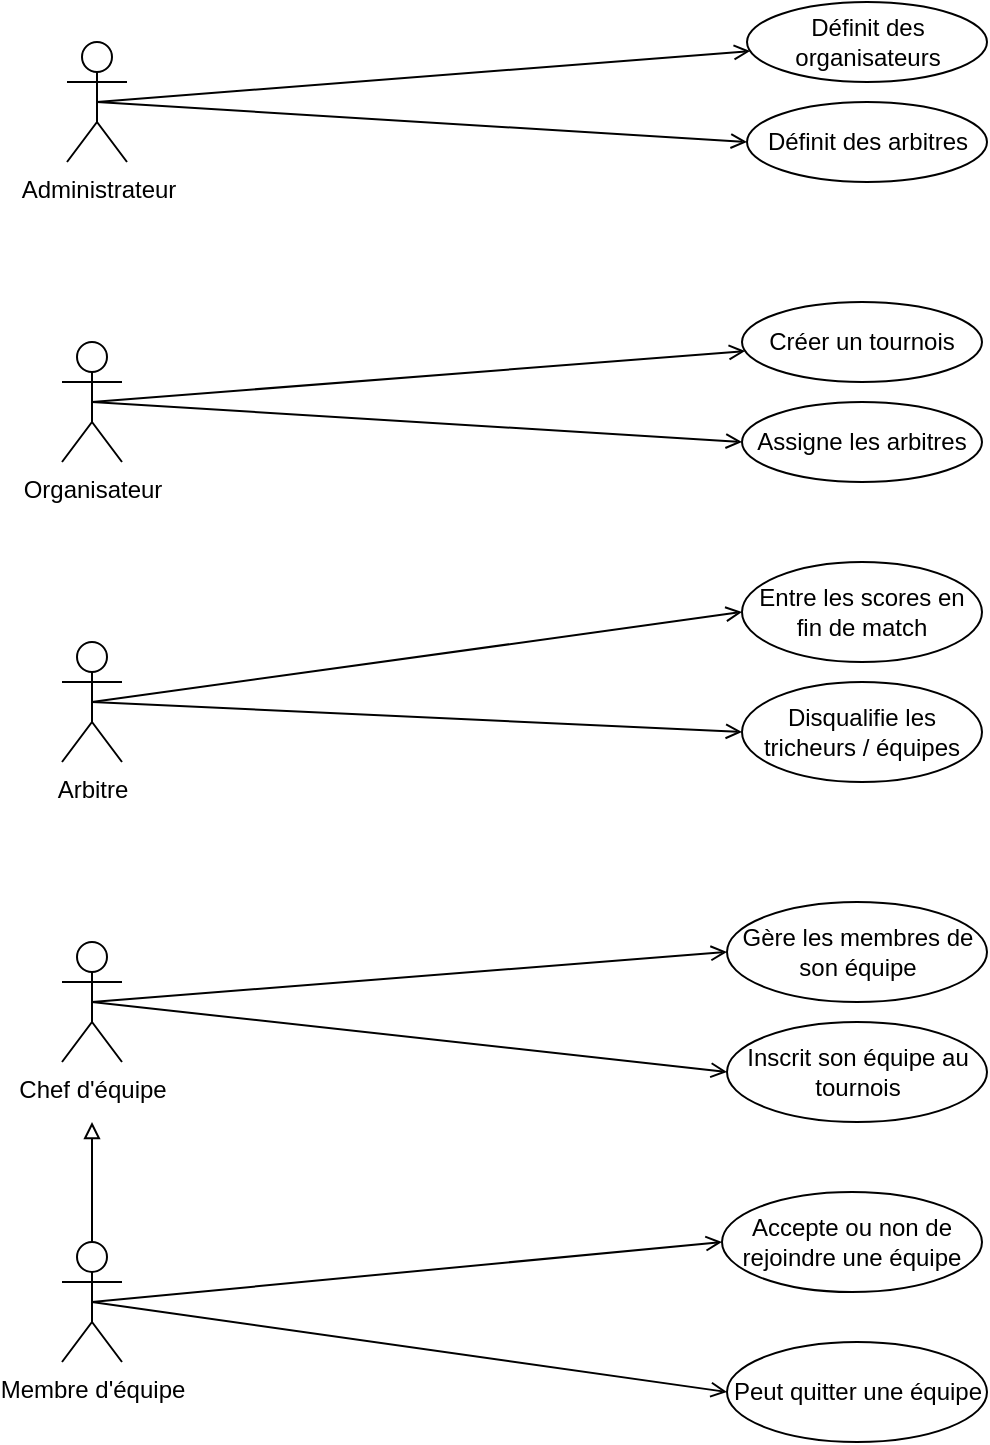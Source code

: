 <mxfile version="14.4.3" type="device"><diagram id="Yvlll-HT2u_hMEpo4dX6" name="Page-1"><mxGraphModel dx="1422" dy="743" grid="1" gridSize="10" guides="1" tooltips="1" connect="1" arrows="1" fold="1" page="1" pageScale="1" pageWidth="827" pageHeight="1169" math="0" shadow="0"><root><mxCell id="0"/><mxCell id="1" parent="0"/><mxCell id="JznLqeBrObFC8QIjcWqx-10" style="rounded=0;orthogonalLoop=1;jettySize=auto;html=1;exitX=0.5;exitY=0.5;exitDx=0;exitDy=0;exitPerimeter=0;endArrow=open;endFill=0;" parent="1" source="JznLqeBrObFC8QIjcWqx-1" target="JznLqeBrObFC8QIjcWqx-6" edge="1"><mxGeometry relative="1" as="geometry"/></mxCell><mxCell id="JznLqeBrObFC8QIjcWqx-13" style="edgeStyle=none;rounded=0;orthogonalLoop=1;jettySize=auto;html=1;exitX=0.5;exitY=0.5;exitDx=0;exitDy=0;exitPerimeter=0;entryX=0;entryY=0.5;entryDx=0;entryDy=0;endArrow=open;endFill=0;" parent="1" source="JznLqeBrObFC8QIjcWqx-1" target="JznLqeBrObFC8QIjcWqx-12" edge="1"><mxGeometry relative="1" as="geometry"/></mxCell><mxCell id="JznLqeBrObFC8QIjcWqx-1" value="Organisateur&lt;br&gt;" style="shape=umlActor;verticalLabelPosition=bottom;verticalAlign=top;html=1;outlineConnect=0;" parent="1" vertex="1"><mxGeometry x="110" y="250" width="30" height="60" as="geometry"/></mxCell><mxCell id="JznLqeBrObFC8QIjcWqx-17" style="edgeStyle=none;rounded=0;orthogonalLoop=1;jettySize=auto;html=1;exitX=0.5;exitY=0.5;exitDx=0;exitDy=0;exitPerimeter=0;entryX=0;entryY=0.5;entryDx=0;entryDy=0;endArrow=open;endFill=0;" parent="1" source="JznLqeBrObFC8QIjcWqx-2" target="JznLqeBrObFC8QIjcWqx-15" edge="1"><mxGeometry relative="1" as="geometry"/></mxCell><mxCell id="JznLqeBrObFC8QIjcWqx-19" style="edgeStyle=none;rounded=0;orthogonalLoop=1;jettySize=auto;html=1;exitX=0.5;exitY=0.5;exitDx=0;exitDy=0;exitPerimeter=0;entryX=0;entryY=0.5;entryDx=0;entryDy=0;endArrow=open;endFill=0;" parent="1" source="JznLqeBrObFC8QIjcWqx-2" target="JznLqeBrObFC8QIjcWqx-18" edge="1"><mxGeometry relative="1" as="geometry"/></mxCell><mxCell id="JznLqeBrObFC8QIjcWqx-2" value="Arbitre" style="shape=umlActor;verticalLabelPosition=bottom;verticalAlign=top;html=1;outlineConnect=0;" parent="1" vertex="1"><mxGeometry x="110" y="400" width="30" height="60" as="geometry"/></mxCell><mxCell id="JznLqeBrObFC8QIjcWqx-9" style="edgeStyle=orthogonalEdgeStyle;rounded=0;orthogonalLoop=1;jettySize=auto;html=1;exitX=0.5;exitY=0.5;exitDx=0;exitDy=0;exitPerimeter=0;endArrow=block;endFill=0;" parent="1" source="JznLqeBrObFC8QIjcWqx-3" edge="1"><mxGeometry relative="1" as="geometry"><mxPoint x="125" y="640" as="targetPoint"/></mxGeometry></mxCell><mxCell id="JznLqeBrObFC8QIjcWqx-27" style="edgeStyle=none;rounded=0;orthogonalLoop=1;jettySize=auto;html=1;exitX=0.5;exitY=0.5;exitDx=0;exitDy=0;exitPerimeter=0;endArrow=open;endFill=0;entryX=0;entryY=0.5;entryDx=0;entryDy=0;" parent="1" source="JznLqeBrObFC8QIjcWqx-3" target="JznLqeBrObFC8QIjcWqx-24" edge="1"><mxGeometry relative="1" as="geometry"/></mxCell><mxCell id="JznLqeBrObFC8QIjcWqx-28" style="edgeStyle=none;rounded=0;orthogonalLoop=1;jettySize=auto;html=1;exitX=0.5;exitY=0.5;exitDx=0;exitDy=0;exitPerimeter=0;entryX=0;entryY=0.5;entryDx=0;entryDy=0;endArrow=open;endFill=0;" parent="1" source="JznLqeBrObFC8QIjcWqx-3" target="JznLqeBrObFC8QIjcWqx-26" edge="1"><mxGeometry relative="1" as="geometry"/></mxCell><mxCell id="JznLqeBrObFC8QIjcWqx-3" value="Membre d'équipe" style="shape=umlActor;verticalLabelPosition=bottom;verticalAlign=top;html=1;outlineConnect=0;" parent="1" vertex="1"><mxGeometry x="110" y="700" width="30" height="60" as="geometry"/></mxCell><mxCell id="JznLqeBrObFC8QIjcWqx-22" style="edgeStyle=none;rounded=0;orthogonalLoop=1;jettySize=auto;html=1;exitX=0.5;exitY=0.5;exitDx=0;exitDy=0;exitPerimeter=0;entryX=0;entryY=0.5;entryDx=0;entryDy=0;endArrow=open;endFill=0;" parent="1" source="JznLqeBrObFC8QIjcWqx-4" target="JznLqeBrObFC8QIjcWqx-20" edge="1"><mxGeometry relative="1" as="geometry"/></mxCell><mxCell id="JznLqeBrObFC8QIjcWqx-23" style="edgeStyle=none;rounded=0;orthogonalLoop=1;jettySize=auto;html=1;exitX=0.5;exitY=0.5;exitDx=0;exitDy=0;exitPerimeter=0;entryX=0;entryY=0.5;entryDx=0;entryDy=0;endArrow=open;endFill=0;" parent="1" source="JznLqeBrObFC8QIjcWqx-4" target="JznLqeBrObFC8QIjcWqx-21" edge="1"><mxGeometry relative="1" as="geometry"/></mxCell><mxCell id="JznLqeBrObFC8QIjcWqx-4" value="Chef d'équipe" style="shape=umlActor;verticalLabelPosition=bottom;verticalAlign=top;html=1;outlineConnect=0;" parent="1" vertex="1"><mxGeometry x="110" y="550" width="30" height="60" as="geometry"/></mxCell><mxCell id="JznLqeBrObFC8QIjcWqx-6" value="Créer un tournois" style="ellipse;whiteSpace=wrap;html=1;" parent="1" vertex="1"><mxGeometry x="450" y="230" width="120" height="40" as="geometry"/></mxCell><mxCell id="JznLqeBrObFC8QIjcWqx-12" value="Assigne les arbitres" style="ellipse;whiteSpace=wrap;html=1;" parent="1" vertex="1"><mxGeometry x="450" y="280" width="120" height="40" as="geometry"/></mxCell><mxCell id="JznLqeBrObFC8QIjcWqx-15" value="Entre les scores en fin de match" style="ellipse;whiteSpace=wrap;html=1;" parent="1" vertex="1"><mxGeometry x="450" y="360" width="120" height="50" as="geometry"/></mxCell><mxCell id="JznLqeBrObFC8QIjcWqx-18" value="Disqualifie les tricheurs / équipes" style="ellipse;whiteSpace=wrap;html=1;" parent="1" vertex="1"><mxGeometry x="450" y="420" width="120" height="50" as="geometry"/></mxCell><mxCell id="JznLqeBrObFC8QIjcWqx-20" value="Gère les membres de son équipe" style="ellipse;whiteSpace=wrap;html=1;" parent="1" vertex="1"><mxGeometry x="442.5" y="530" width="130" height="50" as="geometry"/></mxCell><mxCell id="JznLqeBrObFC8QIjcWqx-21" value="Inscrit son équipe au tournois" style="ellipse;whiteSpace=wrap;html=1;" parent="1" vertex="1"><mxGeometry x="442.5" y="590" width="130" height="50" as="geometry"/></mxCell><mxCell id="JznLqeBrObFC8QIjcWqx-24" value="Accepte ou non de rejoindre une équipe" style="ellipse;whiteSpace=wrap;html=1;" parent="1" vertex="1"><mxGeometry x="440" y="675" width="130" height="50" as="geometry"/></mxCell><mxCell id="JznLqeBrObFC8QIjcWqx-26" value="Peut quitter une équipe" style="ellipse;whiteSpace=wrap;html=1;" parent="1" vertex="1"><mxGeometry x="442.5" y="750" width="130" height="50" as="geometry"/></mxCell><mxCell id="lMrJzbh6to7o3nSpWyZK-1" style="rounded=0;orthogonalLoop=1;jettySize=auto;html=1;exitX=0.5;exitY=0.5;exitDx=0;exitDy=0;exitPerimeter=0;endArrow=open;endFill=0;" edge="1" parent="1" source="lMrJzbh6to7o3nSpWyZK-3" target="lMrJzbh6to7o3nSpWyZK-4"><mxGeometry relative="1" as="geometry"/></mxCell><mxCell id="lMrJzbh6to7o3nSpWyZK-2" style="edgeStyle=none;rounded=0;orthogonalLoop=1;jettySize=auto;html=1;exitX=0.5;exitY=0.5;exitDx=0;exitDy=0;exitPerimeter=0;entryX=0;entryY=0.5;entryDx=0;entryDy=0;endArrow=open;endFill=0;" edge="1" parent="1" source="lMrJzbh6to7o3nSpWyZK-3" target="lMrJzbh6to7o3nSpWyZK-5"><mxGeometry relative="1" as="geometry"/></mxCell><mxCell id="lMrJzbh6to7o3nSpWyZK-3" value="Administrateur" style="shape=umlActor;verticalLabelPosition=bottom;verticalAlign=top;html=1;outlineConnect=0;" vertex="1" parent="1"><mxGeometry x="112.5" y="100" width="30" height="60" as="geometry"/></mxCell><mxCell id="lMrJzbh6to7o3nSpWyZK-4" value="Définit des organisateurs" style="ellipse;whiteSpace=wrap;html=1;" vertex="1" parent="1"><mxGeometry x="452.5" y="80" width="120" height="40" as="geometry"/></mxCell><mxCell id="lMrJzbh6to7o3nSpWyZK-5" value="Définit des arbitres" style="ellipse;whiteSpace=wrap;html=1;" vertex="1" parent="1"><mxGeometry x="452.5" y="130" width="120" height="40" as="geometry"/></mxCell></root></mxGraphModel></diagram></mxfile>